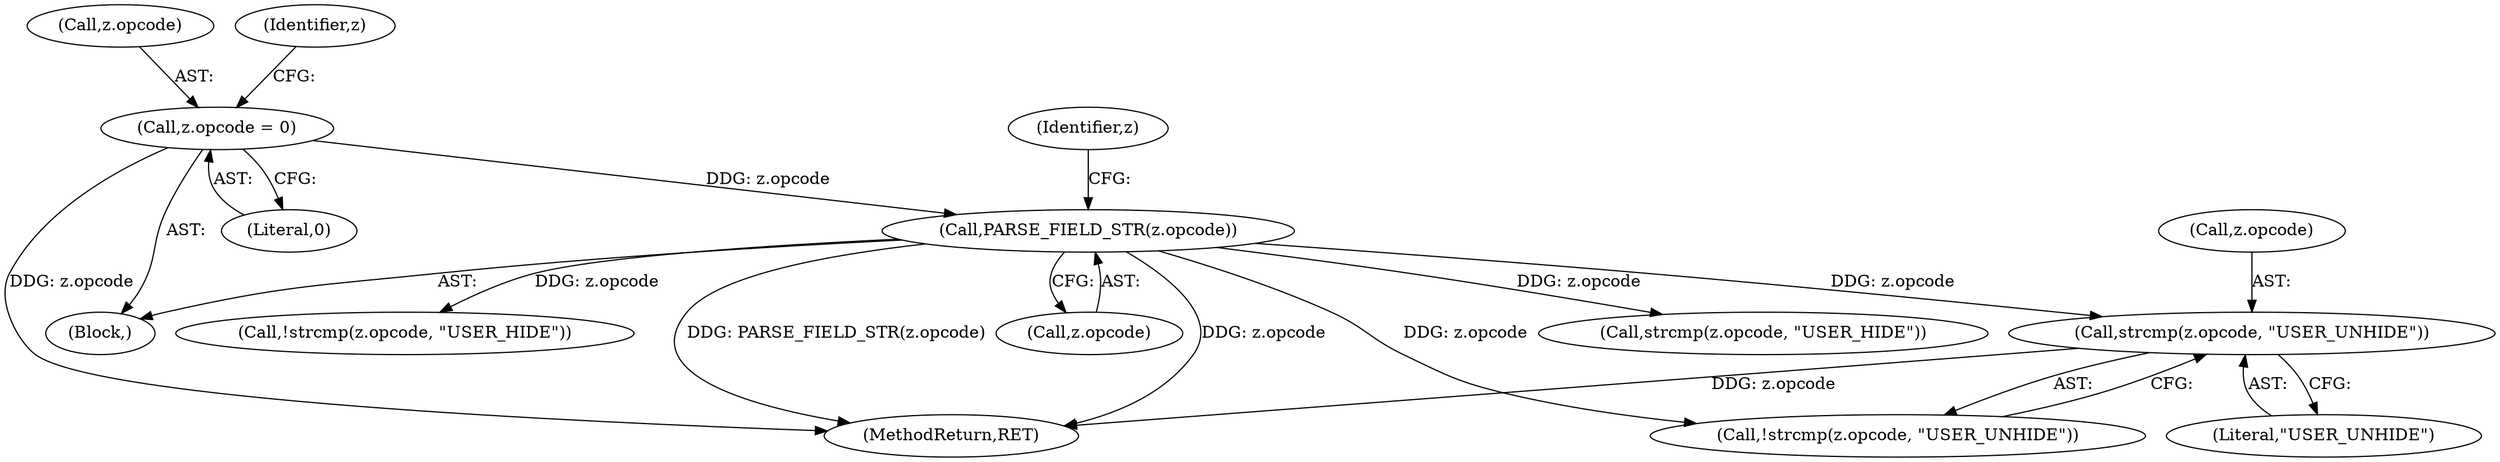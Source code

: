 digraph "0_tcpdump_d17507ffa3e9742199b02a66aa940e79ababfa30_0@API" {
"1000357" [label="(Call,strcmp(z.opcode, \"USER_UNHIDE\"))"];
"1000235" [label="(Call,PARSE_FIELD_STR(z.opcode))"];
"1000139" [label="(Call,z.opcode = 0)"];
"1000140" [label="(Call,z.opcode)"];
"1000361" [label="(Literal,\"USER_UNHIDE\")"];
"1000236" [label="(Call,z.opcode)"];
"1000146" [label="(Identifier,z)"];
"1000143" [label="(Literal,0)"];
"1000345" [label="(Call,strcmp(z.opcode, \"USER_HIDE\"))"];
"1000356" [label="(Call,!strcmp(z.opcode, \"USER_UNHIDE\"))"];
"1000139" [label="(Call,z.opcode = 0)"];
"1000344" [label="(Call,!strcmp(z.opcode, \"USER_HIDE\"))"];
"1000357" [label="(Call,strcmp(z.opcode, \"USER_UNHIDE\"))"];
"1000235" [label="(Call,PARSE_FIELD_STR(z.opcode))"];
"1000107" [label="(Block,)"];
"1000759" [label="(MethodReturn,RET)"];
"1000358" [label="(Call,z.opcode)"];
"1000241" [label="(Identifier,z)"];
"1000357" -> "1000356"  [label="AST: "];
"1000357" -> "1000361"  [label="CFG: "];
"1000358" -> "1000357"  [label="AST: "];
"1000361" -> "1000357"  [label="AST: "];
"1000356" -> "1000357"  [label="CFG: "];
"1000357" -> "1000759"  [label="DDG: z.opcode"];
"1000235" -> "1000357"  [label="DDG: z.opcode"];
"1000235" -> "1000107"  [label="AST: "];
"1000235" -> "1000236"  [label="CFG: "];
"1000236" -> "1000235"  [label="AST: "];
"1000241" -> "1000235"  [label="CFG: "];
"1000235" -> "1000759"  [label="DDG: z.opcode"];
"1000235" -> "1000759"  [label="DDG: PARSE_FIELD_STR(z.opcode)"];
"1000139" -> "1000235"  [label="DDG: z.opcode"];
"1000235" -> "1000344"  [label="DDG: z.opcode"];
"1000235" -> "1000345"  [label="DDG: z.opcode"];
"1000235" -> "1000356"  [label="DDG: z.opcode"];
"1000139" -> "1000107"  [label="AST: "];
"1000139" -> "1000143"  [label="CFG: "];
"1000140" -> "1000139"  [label="AST: "];
"1000143" -> "1000139"  [label="AST: "];
"1000146" -> "1000139"  [label="CFG: "];
"1000139" -> "1000759"  [label="DDG: z.opcode"];
}
